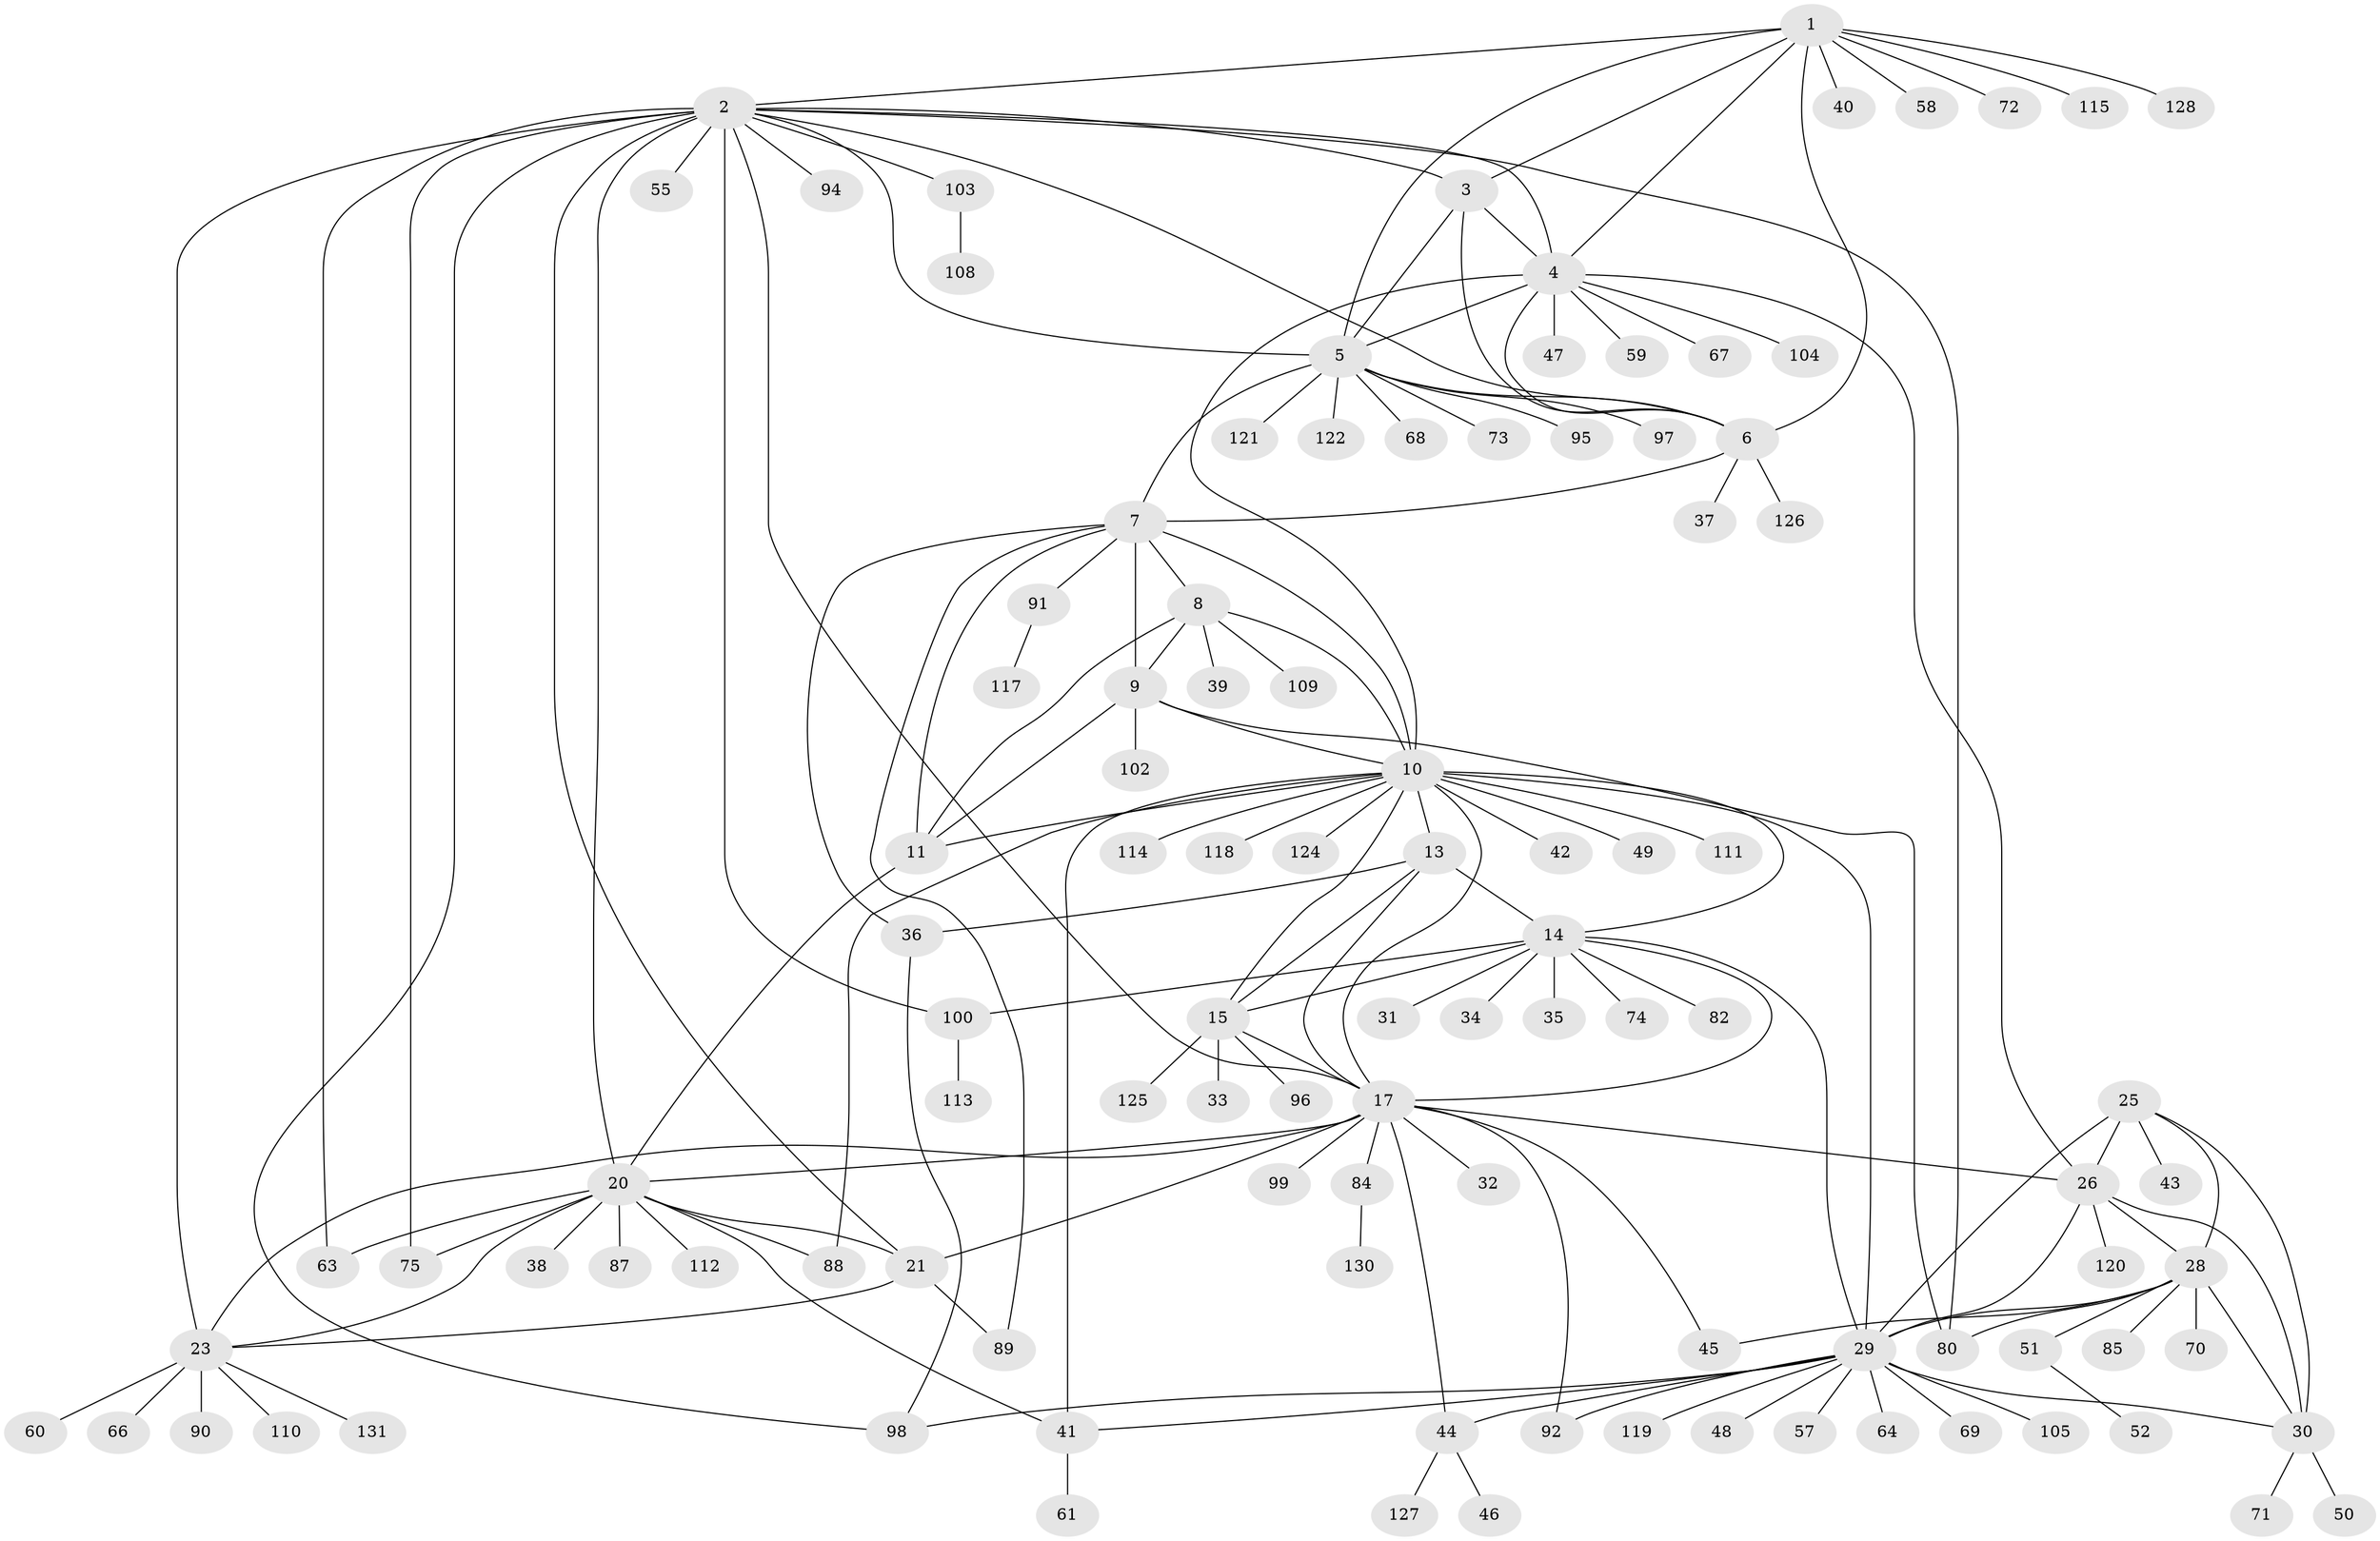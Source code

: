 // Generated by graph-tools (version 1.1) at 2025/24/03/03/25 07:24:17]
// undirected, 105 vertices, 160 edges
graph export_dot {
graph [start="1"]
  node [color=gray90,style=filled];
  1 [super="+129"];
  2 [super="+19"];
  3;
  4 [super="+77"];
  5 [super="+107"];
  6;
  7 [super="+12"];
  8;
  9 [super="+54"];
  10 [super="+16"];
  11 [super="+116"];
  13 [super="+76"];
  14 [super="+18"];
  15 [super="+62"];
  17 [super="+24"];
  20 [super="+83"];
  21 [super="+22"];
  23 [super="+65"];
  25 [super="+56"];
  26 [super="+27"];
  28 [super="+93"];
  29 [super="+53"];
  30 [super="+86"];
  31;
  32;
  33;
  34;
  35;
  36;
  37;
  38;
  39;
  40;
  41 [super="+106"];
  42;
  43;
  44 [super="+79"];
  45;
  46;
  47;
  48;
  49;
  50;
  51;
  52;
  55;
  57;
  58;
  59;
  60;
  61;
  63;
  64 [super="+78"];
  66;
  67;
  68;
  69;
  70;
  71;
  72;
  73;
  74;
  75;
  80 [super="+81"];
  82;
  84;
  85;
  87;
  88;
  89;
  90;
  91;
  92;
  94;
  95 [super="+123"];
  96;
  97;
  98 [super="+101"];
  99;
  100;
  102;
  103;
  104;
  105;
  108;
  109;
  110;
  111;
  112;
  113;
  114;
  115;
  117;
  118;
  119;
  120;
  121;
  122;
  124;
  125;
  126;
  127;
  128;
  130;
  131;
  1 -- 2;
  1 -- 3;
  1 -- 4;
  1 -- 5;
  1 -- 6;
  1 -- 40;
  1 -- 58;
  1 -- 72;
  1 -- 115;
  1 -- 128;
  2 -- 3;
  2 -- 4;
  2 -- 5;
  2 -- 6;
  2 -- 63;
  2 -- 75;
  2 -- 94;
  2 -- 23 [weight=2];
  2 -- 98;
  2 -- 100;
  2 -- 103;
  2 -- 80;
  2 -- 17;
  2 -- 20;
  2 -- 21 [weight=2];
  2 -- 55;
  3 -- 4;
  3 -- 5;
  3 -- 6;
  4 -- 5;
  4 -- 6;
  4 -- 47;
  4 -- 59;
  4 -- 67;
  4 -- 104;
  4 -- 10;
  4 -- 26;
  5 -- 6;
  5 -- 68;
  5 -- 73;
  5 -- 95;
  5 -- 97;
  5 -- 121;
  5 -- 122;
  5 -- 7;
  6 -- 7;
  6 -- 37;
  6 -- 126;
  7 -- 8 [weight=2];
  7 -- 9 [weight=2];
  7 -- 10 [weight=2];
  7 -- 11 [weight=2];
  7 -- 36;
  7 -- 89;
  7 -- 91;
  8 -- 9;
  8 -- 10;
  8 -- 11;
  8 -- 39;
  8 -- 109;
  9 -- 10;
  9 -- 11;
  9 -- 80;
  9 -- 102;
  10 -- 11;
  10 -- 29;
  10 -- 42;
  10 -- 88;
  10 -- 114;
  10 -- 118;
  10 -- 124;
  10 -- 41;
  10 -- 17;
  10 -- 49;
  10 -- 111;
  10 -- 13;
  10 -- 14 [weight=2];
  10 -- 15;
  11 -- 20;
  13 -- 14 [weight=2];
  13 -- 15;
  13 -- 17;
  13 -- 36;
  14 -- 15 [weight=2];
  14 -- 17 [weight=2];
  14 -- 29;
  14 -- 31;
  14 -- 34;
  14 -- 74;
  14 -- 100;
  14 -- 82;
  14 -- 35;
  15 -- 17;
  15 -- 33;
  15 -- 96;
  15 -- 125;
  17 -- 32;
  17 -- 99;
  17 -- 44;
  17 -- 45;
  17 -- 20;
  17 -- 21 [weight=2];
  17 -- 84;
  17 -- 23;
  17 -- 92;
  17 -- 26;
  20 -- 21 [weight=2];
  20 -- 23;
  20 -- 38;
  20 -- 41;
  20 -- 63;
  20 -- 75;
  20 -- 87;
  20 -- 88;
  20 -- 112;
  21 -- 23 [weight=2];
  21 -- 89;
  23 -- 60;
  23 -- 66;
  23 -- 90;
  23 -- 110;
  23 -- 131;
  25 -- 26 [weight=2];
  25 -- 28;
  25 -- 29;
  25 -- 30;
  25 -- 43;
  26 -- 28 [weight=2];
  26 -- 29 [weight=2];
  26 -- 30 [weight=2];
  26 -- 120;
  28 -- 29;
  28 -- 30;
  28 -- 45;
  28 -- 51;
  28 -- 70;
  28 -- 85;
  28 -- 80;
  29 -- 30;
  29 -- 41;
  29 -- 44;
  29 -- 48;
  29 -- 57;
  29 -- 64;
  29 -- 69;
  29 -- 92;
  29 -- 105;
  29 -- 119;
  29 -- 98;
  30 -- 50;
  30 -- 71;
  36 -- 98;
  41 -- 61;
  44 -- 46;
  44 -- 127;
  51 -- 52;
  84 -- 130;
  91 -- 117;
  100 -- 113;
  103 -- 108;
}
